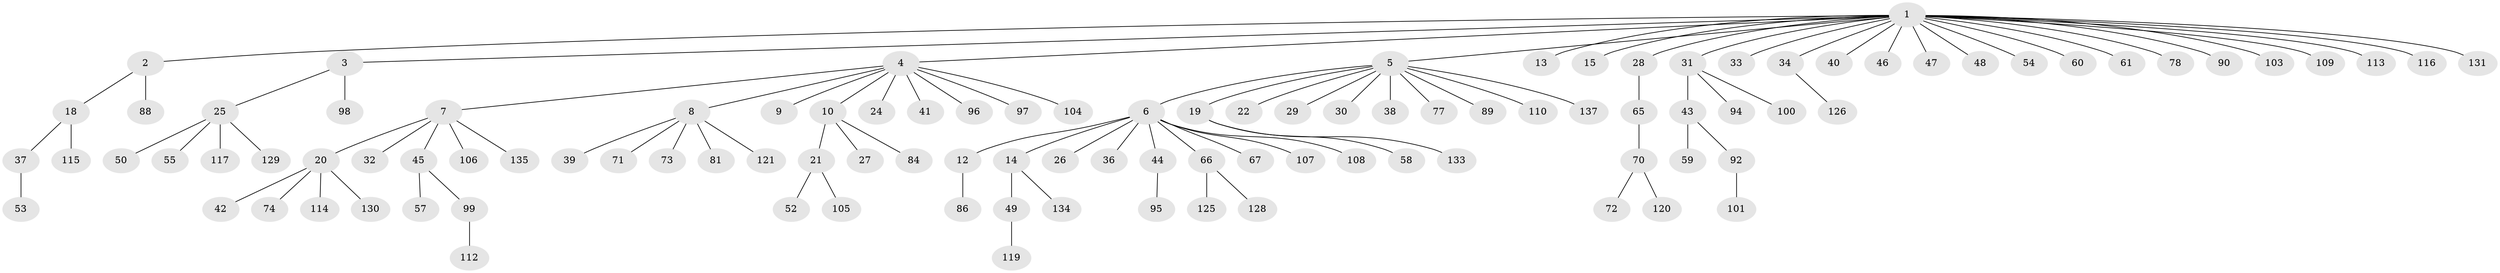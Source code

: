 // Generated by graph-tools (version 1.1) at 2025/51/02/27/25 19:51:57]
// undirected, 106 vertices, 105 edges
graph export_dot {
graph [start="1"]
  node [color=gray90,style=filled];
  1 [super="+11"];
  2 [super="+17"];
  3;
  4 [super="+87"];
  5 [super="+16"];
  6 [super="+82"];
  7 [super="+63"];
  8 [super="+23"];
  9;
  10;
  12 [super="+75"];
  13 [super="+83"];
  14 [super="+62"];
  15;
  18;
  19 [super="+56"];
  20 [super="+69"];
  21 [super="+68"];
  22;
  24;
  25 [super="+35"];
  26 [super="+127"];
  27 [super="+136"];
  28 [super="+85"];
  29;
  30;
  31;
  32;
  33;
  34;
  36;
  37 [super="+79"];
  38;
  39;
  40;
  41;
  42;
  43;
  44 [super="+80"];
  45;
  46;
  47;
  48;
  49 [super="+111"];
  50 [super="+51"];
  52;
  53;
  54;
  55;
  57;
  58;
  59;
  60 [super="+64"];
  61;
  65;
  66 [super="+91"];
  67 [super="+102"];
  70 [super="+93"];
  71;
  72;
  73;
  74 [super="+76"];
  77;
  78;
  81;
  84;
  86;
  88;
  89;
  90;
  92;
  94;
  95;
  96;
  97;
  98 [super="+132"];
  99 [super="+124"];
  100 [super="+118"];
  101 [super="+123"];
  103;
  104;
  105;
  106 [super="+122"];
  107;
  108;
  109;
  110;
  112;
  113;
  114;
  115;
  116;
  117;
  119;
  120;
  121;
  125;
  126;
  128 [super="+138"];
  129;
  130;
  131;
  133;
  134;
  135;
  137;
  1 -- 2;
  1 -- 3;
  1 -- 4;
  1 -- 5;
  1 -- 13;
  1 -- 15;
  1 -- 28;
  1 -- 31;
  1 -- 33;
  1 -- 34;
  1 -- 46;
  1 -- 47;
  1 -- 48;
  1 -- 54;
  1 -- 60;
  1 -- 61;
  1 -- 78;
  1 -- 90;
  1 -- 103;
  1 -- 109;
  1 -- 113;
  1 -- 116;
  1 -- 131;
  1 -- 40;
  2 -- 88;
  2 -- 18;
  3 -- 25;
  3 -- 98;
  4 -- 7;
  4 -- 8;
  4 -- 9;
  4 -- 10;
  4 -- 24;
  4 -- 41;
  4 -- 96;
  4 -- 97;
  4 -- 104;
  5 -- 6;
  5 -- 19;
  5 -- 22;
  5 -- 38;
  5 -- 137;
  5 -- 77;
  5 -- 110;
  5 -- 89;
  5 -- 29;
  5 -- 30;
  6 -- 12;
  6 -- 14;
  6 -- 26;
  6 -- 36;
  6 -- 44;
  6 -- 66;
  6 -- 67;
  6 -- 107;
  6 -- 108;
  7 -- 20;
  7 -- 32;
  7 -- 45;
  7 -- 106;
  7 -- 135;
  8 -- 73;
  8 -- 81;
  8 -- 121;
  8 -- 39;
  8 -- 71;
  10 -- 21;
  10 -- 27;
  10 -- 84;
  12 -- 86;
  14 -- 49;
  14 -- 134;
  18 -- 37;
  18 -- 115;
  19 -- 58;
  19 -- 133;
  20 -- 42;
  20 -- 74;
  20 -- 114;
  20 -- 130;
  21 -- 52;
  21 -- 105;
  25 -- 117;
  25 -- 129;
  25 -- 50;
  25 -- 55;
  28 -- 65;
  31 -- 43;
  31 -- 94;
  31 -- 100;
  34 -- 126;
  37 -- 53;
  43 -- 59;
  43 -- 92;
  44 -- 95;
  45 -- 57;
  45 -- 99;
  49 -- 119;
  65 -- 70;
  66 -- 128;
  66 -- 125;
  70 -- 72;
  70 -- 120;
  92 -- 101;
  99 -- 112;
}
